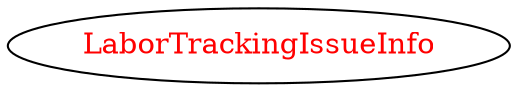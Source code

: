 digraph dependencyGraph {
 concentrate=true;
 ranksep="2.0";
 rankdir="LR"; 
 splines="ortho";
"LaborTrackingIssueInfo" [fontcolor="red"];
}